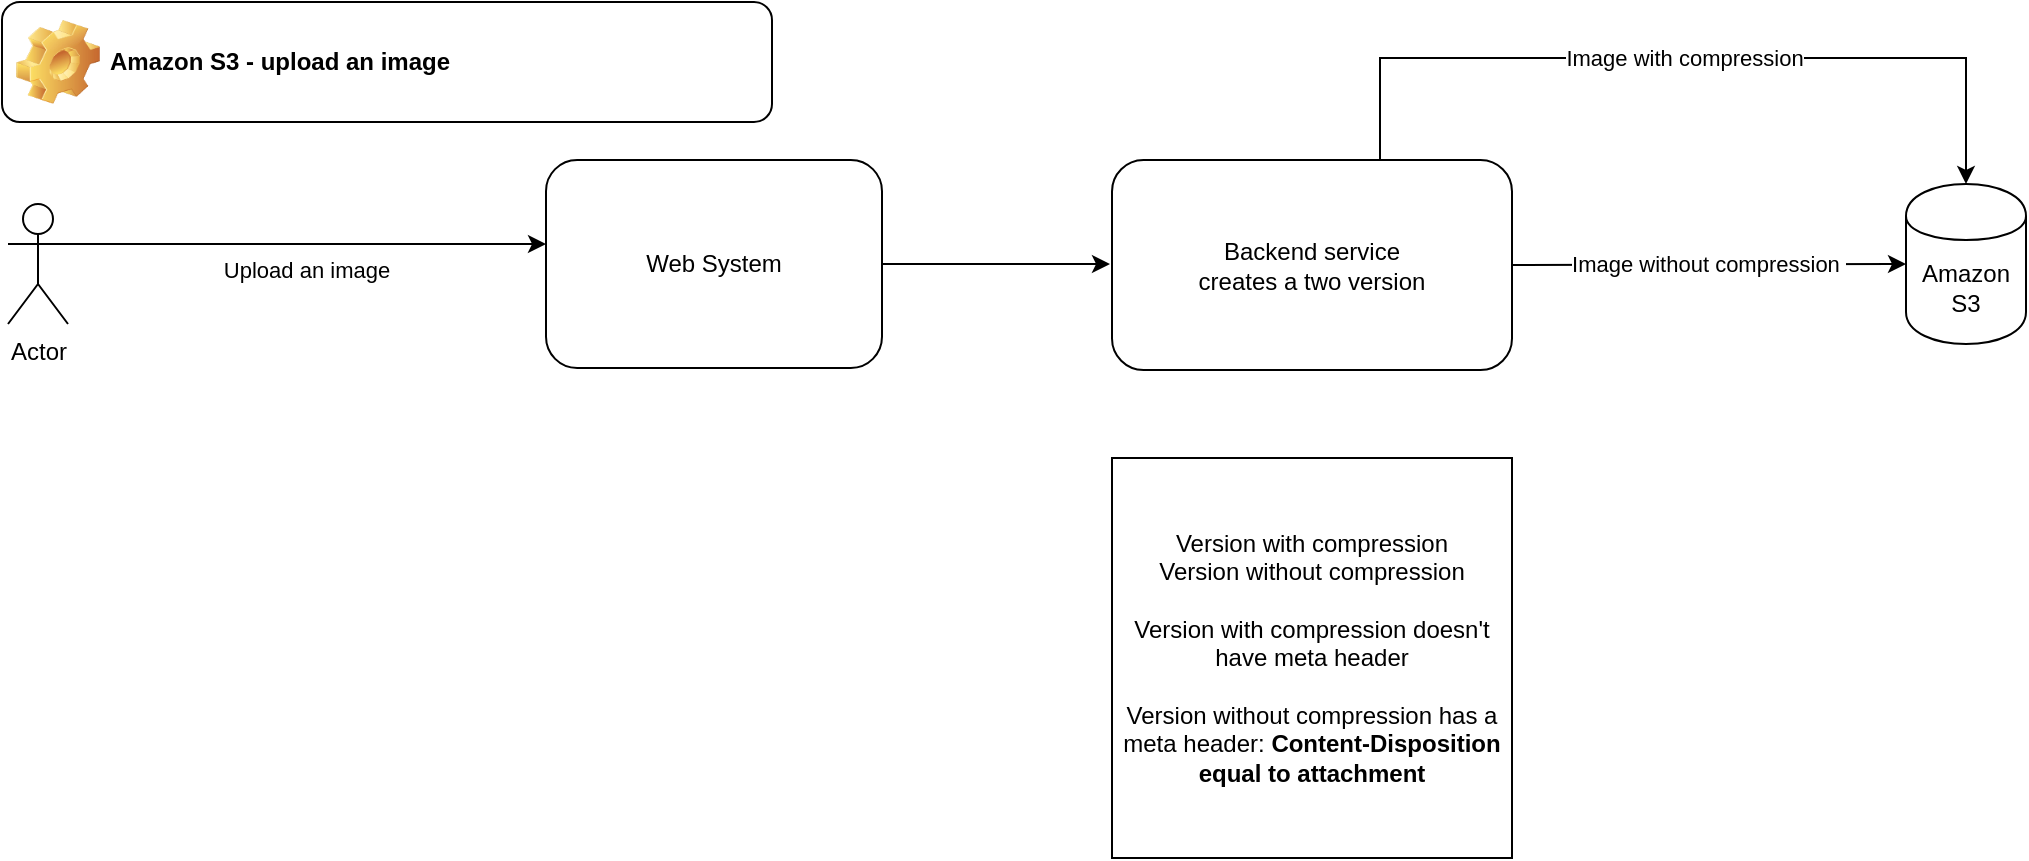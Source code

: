 <mxfile version="11.3.0" type="device" pages="1"><diagram id="GzdBHafdeY_MDywQapfg" name="Page-1"><mxGraphModel dx="946" dy="626" grid="0" gridSize="10" guides="1" tooltips="1" connect="1" arrows="1" fold="1" page="1" pageScale="1" pageWidth="850" pageHeight="1100" math="0" shadow="0"><root><mxCell id="0"/><mxCell id="1" parent="0"/><mxCell id="jqBORGGRbyy2rOWJHOKS-11" value="Upload an image" style="edgeStyle=orthogonalEdgeStyle;rounded=0;orthogonalLoop=1;jettySize=auto;html=1;exitX=1;exitY=0.333;exitDx=0;exitDy=0;exitPerimeter=0;entryX=0;entryY=0.404;entryDx=0;entryDy=0;entryPerimeter=0;verticalAlign=top;" parent="1" source="jqBORGGRbyy2rOWJHOKS-1" target="jqBORGGRbyy2rOWJHOKS-8" edge="1"><mxGeometry relative="1" as="geometry"/></mxCell><mxCell id="jqBORGGRbyy2rOWJHOKS-1" value="Actor" style="shape=umlActor;verticalLabelPosition=bottom;labelBackgroundColor=#ffffff;verticalAlign=top;html=1;outlineConnect=0;" parent="1" vertex="1"><mxGeometry x="43" y="120" width="30" height="60" as="geometry"/></mxCell><mxCell id="jqBORGGRbyy2rOWJHOKS-23" style="edgeStyle=orthogonalEdgeStyle;rounded=0;orthogonalLoop=1;jettySize=auto;html=1;" parent="1" source="jqBORGGRbyy2rOWJHOKS-8" edge="1"><mxGeometry relative="1" as="geometry"><mxPoint x="594" y="150" as="targetPoint"/></mxGeometry></mxCell><mxCell id="jqBORGGRbyy2rOWJHOKS-8" value="Web System" style="rounded=1;whiteSpace=wrap;html=1;" parent="1" vertex="1"><mxGeometry x="312" y="98" width="168" height="104" as="geometry"/></mxCell><mxCell id="jqBORGGRbyy2rOWJHOKS-18" value="Image with compression" style="edgeStyle=orthogonalEdgeStyle;rounded=0;orthogonalLoop=1;jettySize=auto;html=1;exitX=0.67;exitY=0.01;exitDx=0;exitDy=0;exitPerimeter=0;" parent="1" source="jqBORGGRbyy2rOWJHOKS-13" target="jqBORGGRbyy2rOWJHOKS-15" edge="1"><mxGeometry relative="1" as="geometry"><mxPoint x="1019" y="197" as="targetPoint"/><Array as="points"><mxPoint x="729" y="47"/><mxPoint x="1022" y="47"/></Array></mxGeometry></mxCell><mxCell id="jqBORGGRbyy2rOWJHOKS-13" value="Backend service&lt;br&gt;creates a two version" style="rounded=1;whiteSpace=wrap;html=1;" parent="1" vertex="1"><mxGeometry x="595" y="98" width="200" height="105" as="geometry"/></mxCell><mxCell id="jqBORGGRbyy2rOWJHOKS-14" value="&lt;span style=&quot;white-space: normal&quot;&gt;Version with compression&lt;/span&gt;&lt;br style=&quot;white-space: normal&quot;&gt;Version without compression&lt;br&gt;&lt;br&gt;Version with compression doesn't have meta header&lt;br&gt;&lt;br&gt;Version without compression has a meta header: &lt;b&gt;Content-Disposition equal to attachment&lt;/b&gt;" style="whiteSpace=wrap;html=1;aspect=fixed;" parent="1" vertex="1"><mxGeometry x="595" y="247" width="200" height="200" as="geometry"/></mxCell><mxCell id="jqBORGGRbyy2rOWJHOKS-15" value="Amazon S3" style="shape=cylinder;whiteSpace=wrap;html=1;boundedLbl=1;backgroundOutline=1;" parent="1" vertex="1"><mxGeometry x="992" y="110" width="60" height="80" as="geometry"/></mxCell><mxCell id="jqBORGGRbyy2rOWJHOKS-16" value="Image without compression&amp;nbsp;" style="endArrow=classic;html=1;entryX=0;entryY=0.5;entryDx=0;entryDy=0;exitX=1;exitY=0.5;exitDx=0;exitDy=0;" parent="1" source="jqBORGGRbyy2rOWJHOKS-13" target="jqBORGGRbyy2rOWJHOKS-15" edge="1"><mxGeometry width="50" height="50" relative="1" as="geometry"><mxPoint x="883" y="76" as="sourcePoint"/><mxPoint x="261" y="468" as="targetPoint"/></mxGeometry></mxCell><mxCell id="bPMDET1IkbQoViRN84FK-1" value="Amazon S3 - upload an image" style="label;whiteSpace=wrap;html=1;image=img/clipart/Gear_128x128.png" vertex="1" parent="1"><mxGeometry x="40" y="19" width="385" height="60" as="geometry"/></mxCell></root></mxGraphModel></diagram></mxfile>